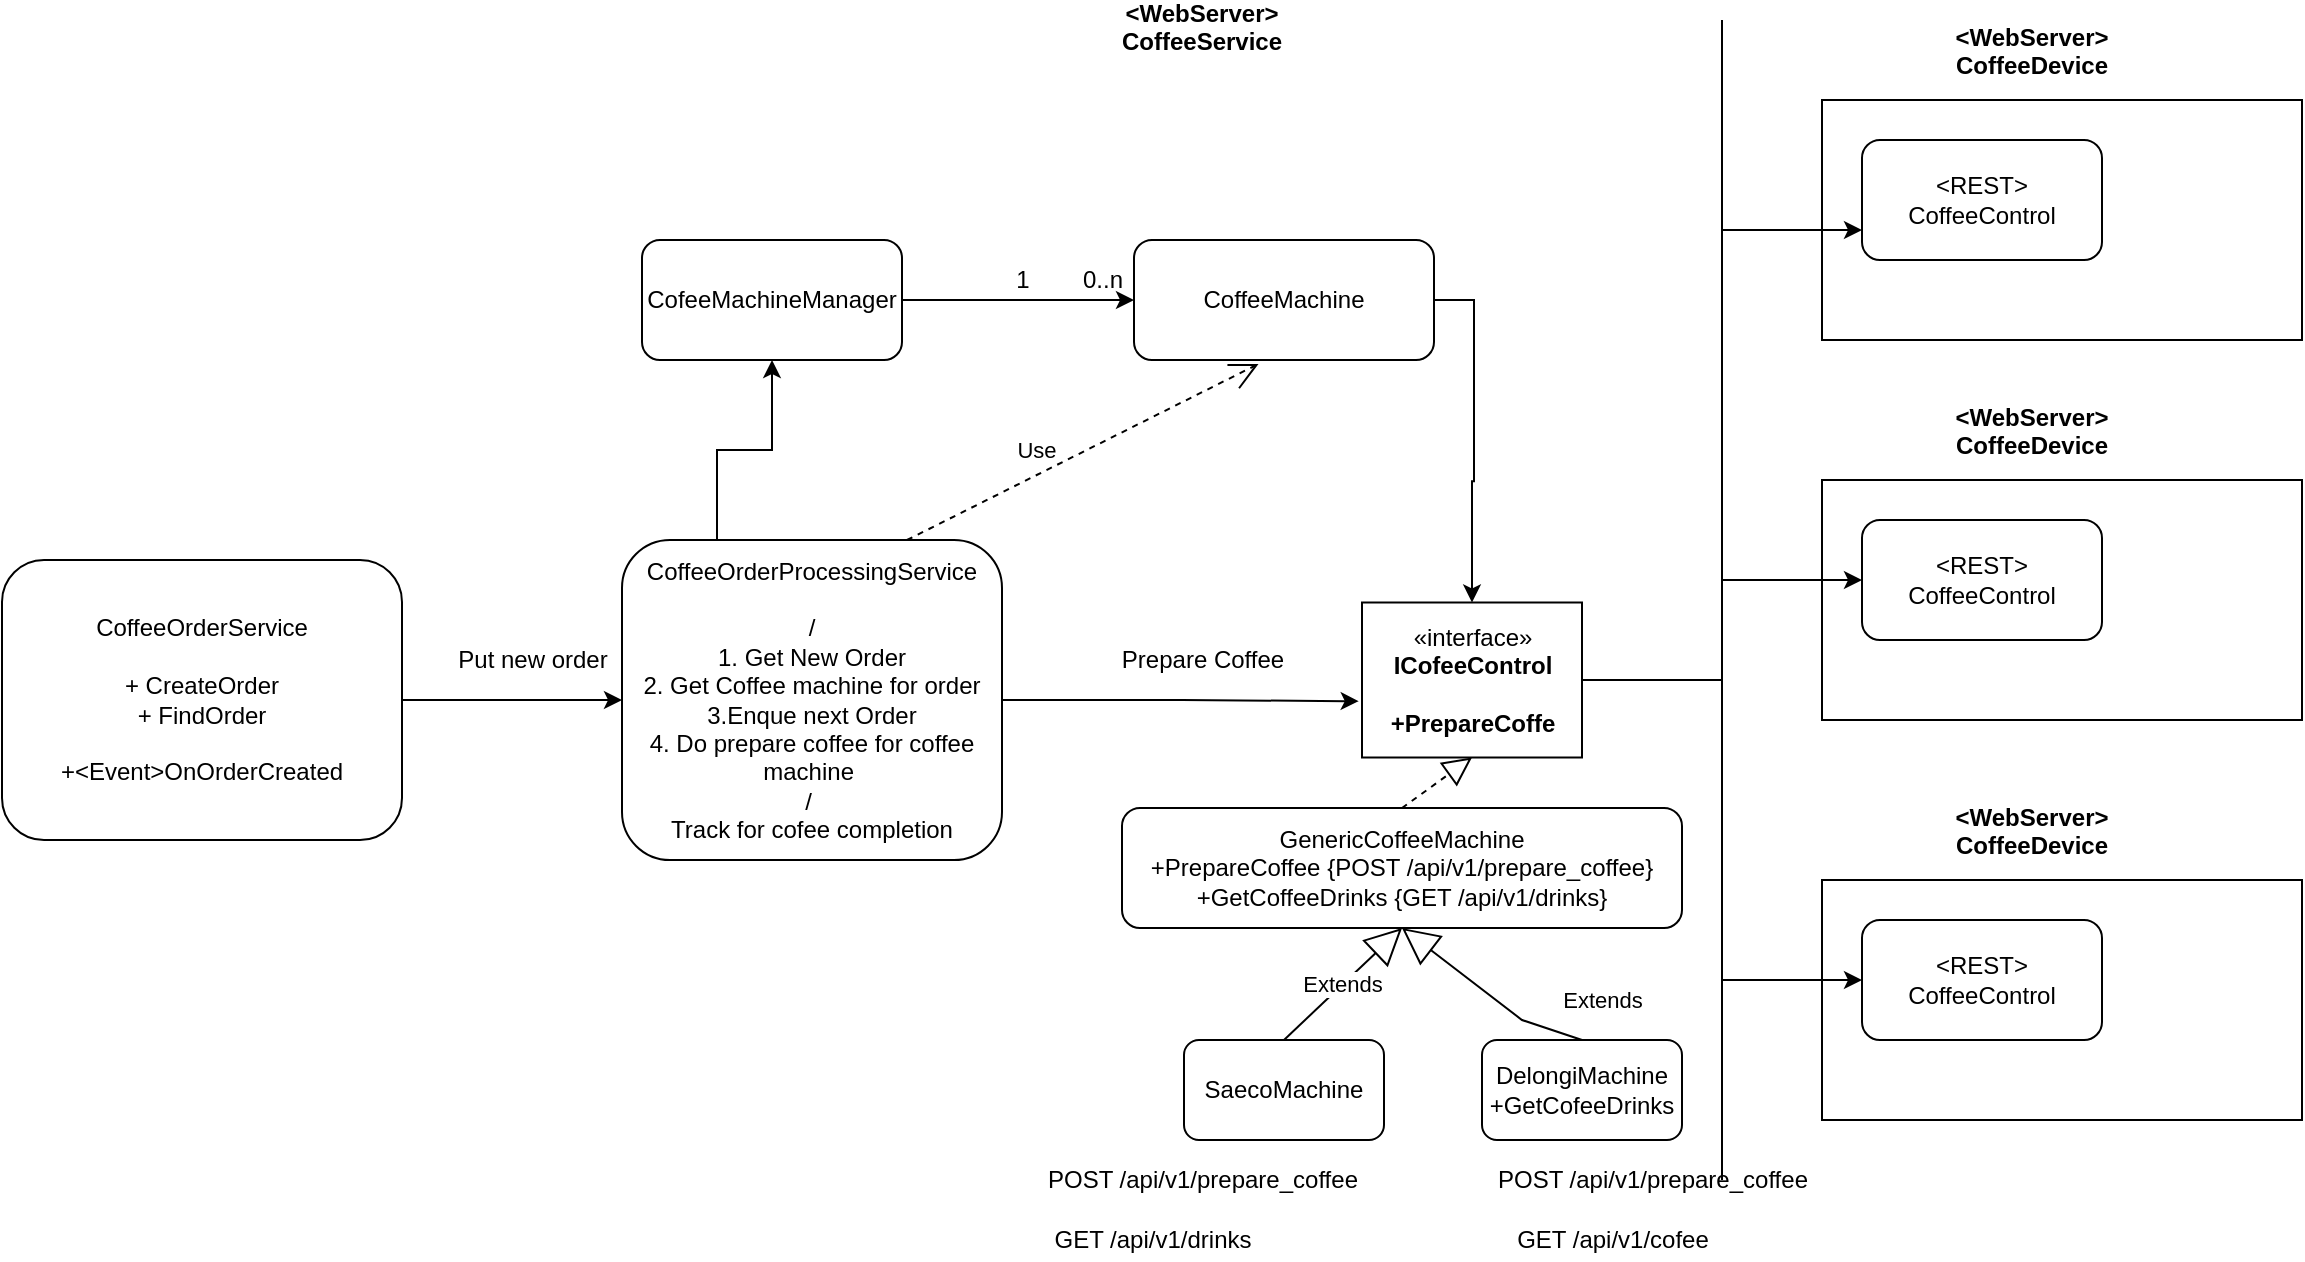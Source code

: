 <mxfile version="20.3.3" type="device"><diagram name="Page-1" id="c4acf3e9-155e-7222-9cf6-157b1a14988f"><mxGraphModel dx="1890" dy="654" grid="1" gridSize="10" guides="1" tooltips="1" connect="1" arrows="1" fold="1" page="1" pageScale="1" pageWidth="850" pageHeight="1100" background="none" math="0" shadow="0"><root><mxCell id="0"/><mxCell id="1" parent="0"/><mxCell id="U7vdF77fth8penAj-zC--15" value="" style="rounded=0;whiteSpace=wrap;html=1;" parent="1" vertex="1"><mxGeometry x="570" y="70" width="240" height="120" as="geometry"/></mxCell><mxCell id="U7vdF77fth8penAj-zC--37" style="edgeStyle=orthogonalEdgeStyle;rounded=0;orthogonalLoop=1;jettySize=auto;html=1;entryX=0;entryY=0.5;entryDx=0;entryDy=0;" parent="1" source="U7vdF77fth8penAj-zC--2" target="U7vdF77fth8penAj-zC--3" edge="1"><mxGeometry relative="1" as="geometry"/></mxCell><mxCell id="U7vdF77fth8penAj-zC--2" value="CofeeMachineManager" style="rounded=1;whiteSpace=wrap;html=1;" parent="1" vertex="1"><mxGeometry x="-20" y="140" width="130" height="60" as="geometry"/></mxCell><mxCell id="U7vdF77fth8penAj-zC--50" style="edgeStyle=orthogonalEdgeStyle;rounded=0;orthogonalLoop=1;jettySize=auto;html=1;exitX=1;exitY=0.5;exitDx=0;exitDy=0;" parent="1" source="U7vdF77fth8penAj-zC--3" target="U7vdF77fth8penAj-zC--22" edge="1"><mxGeometry relative="1" as="geometry"><mxPoint x="395" y="310" as="targetPoint"/></mxGeometry></mxCell><mxCell id="U7vdF77fth8penAj-zC--3" value="CoffeeMachine" style="rounded=1;whiteSpace=wrap;html=1;" parent="1" vertex="1"><mxGeometry x="226" y="140" width="150" height="60" as="geometry"/></mxCell><mxCell id="U7vdF77fth8penAj-zC--10" value="&lt;WebServer&gt;&#10;CoffeeDevice" style="text;align=center;fontStyle=1;verticalAlign=middle;spacingLeft=3;spacingRight=3;strokeColor=none;rotatable=0;points=[[0,0.5],[1,0.5]];portConstraint=eastwest;" parent="1" vertex="1"><mxGeometry x="590" y="30" width="170" height="30" as="geometry"/></mxCell><mxCell id="U7vdF77fth8penAj-zC--11" value="&amp;lt;REST&amp;gt;&lt;br&gt;CoffeeControl" style="rounded=1;whiteSpace=wrap;html=1;" parent="1" vertex="1"><mxGeometry x="590" y="90" width="120" height="60" as="geometry"/></mxCell><mxCell id="U7vdF77fth8penAj-zC--12" value="" style="endArrow=none;html=1;rounded=0;" parent="1" edge="1"><mxGeometry width="50" height="50" relative="1" as="geometry"><mxPoint x="520" y="610" as="sourcePoint"/><mxPoint x="520" y="30" as="targetPoint"/></mxGeometry></mxCell><mxCell id="U7vdF77fth8penAj-zC--13" value="&lt;WebServer&gt;&#10;CoffeeService" style="text;align=center;fontStyle=1;verticalAlign=middle;spacingLeft=3;spacingRight=3;strokeColor=none;rotatable=0;points=[[0,0.5],[1,0.5]];portConstraint=eastwest;" parent="1" vertex="1"><mxGeometry x="190" y="20" width="140" height="26" as="geometry"/></mxCell><mxCell id="U7vdF77fth8penAj-zC--16" value="" style="rounded=0;whiteSpace=wrap;html=1;" parent="1" vertex="1"><mxGeometry x="570" y="260" width="240" height="120" as="geometry"/></mxCell><mxCell id="U7vdF77fth8penAj-zC--17" value="&lt;WebServer&gt;&#10;CoffeeDevice" style="text;align=center;fontStyle=1;verticalAlign=middle;spacingLeft=3;spacingRight=3;strokeColor=none;rotatable=0;points=[[0,0.5],[1,0.5]];portConstraint=eastwest;" parent="1" vertex="1"><mxGeometry x="590" y="220" width="170" height="30" as="geometry"/></mxCell><mxCell id="U7vdF77fth8penAj-zC--18" value="&amp;lt;REST&amp;gt;&lt;br&gt;CoffeeControl" style="rounded=1;whiteSpace=wrap;html=1;" parent="1" vertex="1"><mxGeometry x="590" y="280" width="120" height="60" as="geometry"/></mxCell><mxCell id="U7vdF77fth8penAj-zC--19" value="" style="rounded=0;whiteSpace=wrap;html=1;" parent="1" vertex="1"><mxGeometry x="570" y="460" width="240" height="120" as="geometry"/></mxCell><mxCell id="U7vdF77fth8penAj-zC--20" value="&lt;WebServer&gt;&#10;CoffeeDevice" style="text;align=center;fontStyle=1;verticalAlign=middle;spacingLeft=3;spacingRight=3;strokeColor=none;rotatable=0;points=[[0,0.5],[1,0.5]];portConstraint=eastwest;" parent="1" vertex="1"><mxGeometry x="590" y="420" width="170" height="30" as="geometry"/></mxCell><mxCell id="U7vdF77fth8penAj-zC--21" value="&amp;lt;REST&amp;gt;&lt;br&gt;CoffeeControl" style="rounded=1;whiteSpace=wrap;html=1;" parent="1" vertex="1"><mxGeometry x="590" y="480" width="120" height="60" as="geometry"/></mxCell><mxCell id="U7vdF77fth8penAj-zC--23" style="edgeStyle=orthogonalEdgeStyle;rounded=0;orthogonalLoop=1;jettySize=auto;html=1;entryX=0;entryY=0.75;entryDx=0;entryDy=0;" parent="1" source="U7vdF77fth8penAj-zC--22" target="U7vdF77fth8penAj-zC--11" edge="1"><mxGeometry relative="1" as="geometry"/></mxCell><mxCell id="U7vdF77fth8penAj-zC--24" style="edgeStyle=orthogonalEdgeStyle;rounded=0;orthogonalLoop=1;jettySize=auto;html=1;entryX=0;entryY=0.5;entryDx=0;entryDy=0;" parent="1" source="U7vdF77fth8penAj-zC--22" target="U7vdF77fth8penAj-zC--18" edge="1"><mxGeometry relative="1" as="geometry"/></mxCell><mxCell id="U7vdF77fth8penAj-zC--25" style="edgeStyle=orthogonalEdgeStyle;rounded=0;orthogonalLoop=1;jettySize=auto;html=1;entryX=0;entryY=0.5;entryDx=0;entryDy=0;" parent="1" source="U7vdF77fth8penAj-zC--22" target="U7vdF77fth8penAj-zC--21" edge="1"><mxGeometry relative="1" as="geometry"/></mxCell><mxCell id="U7vdF77fth8penAj-zC--22" value="«interface»&lt;br&gt;&lt;b&gt;ICofeeControl&lt;br&gt;&lt;br&gt;+PrepareCoffe&lt;br&gt;&lt;/b&gt;" style="html=1;" parent="1" vertex="1"><mxGeometry x="340" y="321.25" width="110" height="77.5" as="geometry"/></mxCell><mxCell id="U7vdF77fth8penAj-zC--30" value="SaecoMachine" style="rounded=1;whiteSpace=wrap;html=1;" parent="1" vertex="1"><mxGeometry x="251" y="540" width="100" height="50" as="geometry"/></mxCell><mxCell id="U7vdF77fth8penAj-zC--31" value="DelongiMachine&lt;br&gt;+GetCofeeDrinks" style="rounded=1;whiteSpace=wrap;html=1;" parent="1" vertex="1"><mxGeometry x="400" y="540" width="100" height="50" as="geometry"/></mxCell><mxCell id="U7vdF77fth8penAj-zC--38" value="1" style="text;html=1;align=center;verticalAlign=middle;resizable=0;points=[];autosize=1;strokeColor=none;fillColor=none;" parent="1" vertex="1"><mxGeometry x="160" y="150" width="20" height="20" as="geometry"/></mxCell><mxCell id="U7vdF77fth8penAj-zC--39" value="0..n" style="text;html=1;align=center;verticalAlign=middle;resizable=0;points=[];autosize=1;strokeColor=none;fillColor=none;" parent="1" vertex="1"><mxGeometry x="190" y="150" width="40" height="20" as="geometry"/></mxCell><mxCell id="U7vdF77fth8penAj-zC--59" style="edgeStyle=orthogonalEdgeStyle;rounded=0;orthogonalLoop=1;jettySize=auto;html=1;" parent="1" source="U7vdF77fth8penAj-zC--40" target="U7vdF77fth8penAj-zC--43" edge="1"><mxGeometry relative="1" as="geometry"/></mxCell><mxCell id="U7vdF77fth8penAj-zC--40" value="CoffeeOrderService&lt;br&gt;&lt;br&gt;+ CreateOrder&lt;br&gt;+ FindOrder&lt;br&gt;&lt;br&gt;+&amp;lt;Event&amp;gt;OnOrderCreated" style="rounded=1;whiteSpace=wrap;html=1;" parent="1" vertex="1"><mxGeometry x="-340" y="300" width="200" height="140" as="geometry"/></mxCell><mxCell id="U7vdF77fth8penAj-zC--54" style="edgeStyle=orthogonalEdgeStyle;rounded=0;orthogonalLoop=1;jettySize=auto;html=1;exitX=0.25;exitY=0;exitDx=0;exitDy=0;entryX=0.5;entryY=1;entryDx=0;entryDy=0;" parent="1" source="U7vdF77fth8penAj-zC--43" target="U7vdF77fth8penAj-zC--2" edge="1"><mxGeometry relative="1" as="geometry"/></mxCell><mxCell id="U7vdF77fth8penAj-zC--57" style="edgeStyle=orthogonalEdgeStyle;rounded=0;orthogonalLoop=1;jettySize=auto;html=1;entryX=-0.015;entryY=0.637;entryDx=0;entryDy=0;entryPerimeter=0;" parent="1" source="U7vdF77fth8penAj-zC--43" target="U7vdF77fth8penAj-zC--22" edge="1"><mxGeometry relative="1" as="geometry"/></mxCell><mxCell id="U7vdF77fth8penAj-zC--43" value="CoffeeOrderProcessingService&lt;br&gt;&lt;br&gt;/ &lt;br&gt;1. Get New Order&lt;br&gt;2. Get Coffee machine for order&lt;br&gt;3.Enque next Order&lt;br&gt;4. Do prepare coffee for coffee machine&amp;nbsp;&lt;br&gt;/&amp;nbsp;&lt;br&gt;Track for cofee completion" style="rounded=1;whiteSpace=wrap;html=1;" parent="1" vertex="1"><mxGeometry x="-30" y="290" width="190" height="160" as="geometry"/></mxCell><mxCell id="U7vdF77fth8penAj-zC--51" value="Use" style="endArrow=open;endSize=12;dashed=1;html=1;rounded=0;entryX=0.415;entryY=1.033;entryDx=0;entryDy=0;entryPerimeter=0;exitX=0.75;exitY=0;exitDx=0;exitDy=0;" parent="1" source="U7vdF77fth8penAj-zC--43" target="U7vdF77fth8penAj-zC--3" edge="1"><mxGeometry x="-0.212" y="11" width="160" relative="1" as="geometry"><mxPoint x="170" y="280" as="sourcePoint"/><mxPoint x="330" y="280" as="targetPoint"/><mxPoint as="offset"/></mxGeometry></mxCell><mxCell id="U7vdF77fth8penAj-zC--56" value="Put new order" style="text;html=1;align=center;verticalAlign=middle;resizable=0;points=[];autosize=1;strokeColor=none;fillColor=none;" parent="1" vertex="1"><mxGeometry x="-120" y="340" width="90" height="20" as="geometry"/></mxCell><mxCell id="U7vdF77fth8penAj-zC--58" value="Prepare Coffee" style="text;html=1;align=center;verticalAlign=middle;resizable=0;points=[];autosize=1;strokeColor=none;fillColor=none;" parent="1" vertex="1"><mxGeometry x="210" y="340" width="100" height="20" as="geometry"/></mxCell><mxCell id="U7vdF77fth8penAj-zC--60" value="GenericCoffeeMachine&lt;br&gt;+PrepareCoffee {&lt;span style=&quot;&quot;&gt;POST /api/v1/prepare_coffee&lt;/span&gt;}&lt;br&gt;+GetCoffeeDrinks {&lt;span style=&quot;&quot;&gt;GET /api/v1/drinks&lt;/span&gt;}" style="rounded=1;whiteSpace=wrap;html=1;" parent="1" vertex="1"><mxGeometry x="220" y="424" width="280" height="60" as="geometry"/></mxCell><mxCell id="U7vdF77fth8penAj-zC--61" value="" style="endArrow=block;dashed=1;endFill=0;endSize=12;html=1;rounded=0;exitX=0.5;exitY=0;exitDx=0;exitDy=0;entryX=0.5;entryY=1;entryDx=0;entryDy=0;" parent="1" source="U7vdF77fth8penAj-zC--60" target="U7vdF77fth8penAj-zC--22" edge="1"><mxGeometry width="160" relative="1" as="geometry"><mxPoint x="395" y="398.75" as="sourcePoint"/><mxPoint x="260" y="420" as="targetPoint"/></mxGeometry></mxCell><mxCell id="U7vdF77fth8penAj-zC--62" value="Extends" style="endArrow=block;endSize=16;endFill=0;html=1;rounded=0;exitX=0.5;exitY=0;exitDx=0;exitDy=0;entryX=0.5;entryY=1;entryDx=0;entryDy=0;" parent="1" source="U7vdF77fth8penAj-zC--30" target="U7vdF77fth8penAj-zC--60" edge="1"><mxGeometry width="160" relative="1" as="geometry"><mxPoint x="300" y="530" as="sourcePoint"/><mxPoint x="460" y="530" as="targetPoint"/></mxGeometry></mxCell><mxCell id="U7vdF77fth8penAj-zC--63" value="Extends" style="endArrow=block;endSize=16;endFill=0;html=1;rounded=0;exitX=0.5;exitY=0;exitDx=0;exitDy=0;entryX=0.5;entryY=1;entryDx=0;entryDy=0;" parent="1" source="U7vdF77fth8penAj-zC--31" target="U7vdF77fth8penAj-zC--60" edge="1"><mxGeometry x="-1" y="-22" width="160" relative="1" as="geometry"><mxPoint x="300" y="540" as="sourcePoint"/><mxPoint x="400" y="490" as="targetPoint"/><Array as="points"><mxPoint x="420" y="530"/></Array><mxPoint x="3" y="1" as="offset"/></mxGeometry></mxCell><mxCell id="U7vdF77fth8penAj-zC--64" value="POST /api/v1/prepare_coffee" style="text;html=1;align=center;verticalAlign=middle;resizable=0;points=[];autosize=1;strokeColor=none;fillColor=none;" parent="1" vertex="1"><mxGeometry x="175" y="600" width="170" height="20" as="geometry"/></mxCell><mxCell id="U7vdF77fth8penAj-zC--65" value="POST /api/v1/prepare_coffee" style="text;html=1;align=center;verticalAlign=middle;resizable=0;points=[];autosize=1;strokeColor=none;fillColor=none;" parent="1" vertex="1"><mxGeometry x="400" y="600" width="170" height="20" as="geometry"/></mxCell><mxCell id="U7vdF77fth8penAj-zC--66" value="GET /api/v1/drinks" style="text;html=1;align=center;verticalAlign=middle;resizable=0;points=[];autosize=1;strokeColor=none;fillColor=none;" parent="1" vertex="1"><mxGeometry x="180" y="630" width="110" height="20" as="geometry"/></mxCell><mxCell id="U7vdF77fth8penAj-zC--67" value="GET /api/v1/cofee" style="text;html=1;align=center;verticalAlign=middle;resizable=0;points=[];autosize=1;strokeColor=none;fillColor=none;" parent="1" vertex="1"><mxGeometry x="410" y="630" width="110" height="20" as="geometry"/></mxCell></root></mxGraphModel></diagram></mxfile>